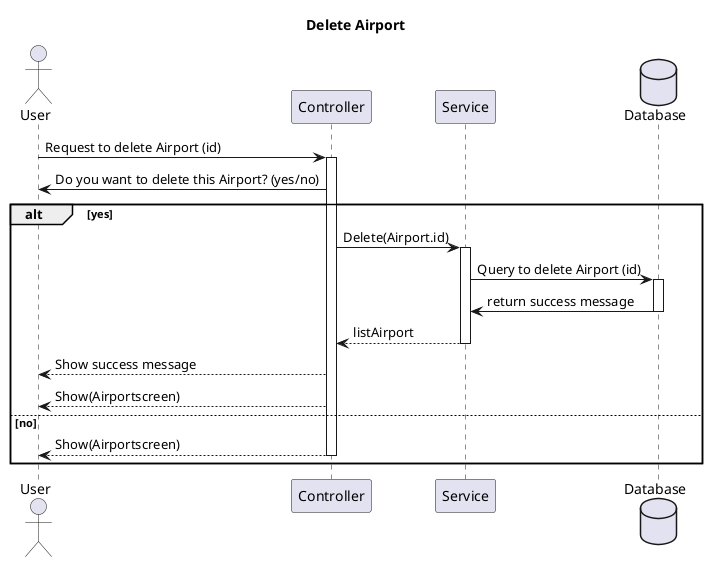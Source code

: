 @startuml
title Delete Airport 
actor User as u
participant Controller as ctrl
participant Service as sv
database Database as db 

u -> ctrl: Request to delete Airport (id)
activate ctrl
ctrl->u: Do you want to delete this Airport? (yes/no)
alt yes
ctrl-> sv:Delete(Airport.id)
activate sv
sv->db: Query to delete Airport (id)
activate db
db->sv: return success message
deactivate db
sv-->ctrl: listAirport
deactivate sv
ctrl-->u: Show success message
ctrl-->u: Show(Airportscreen)
else no
ctrl-->u: Show(Airportscreen)
deactivate ctrl
end

@enduml